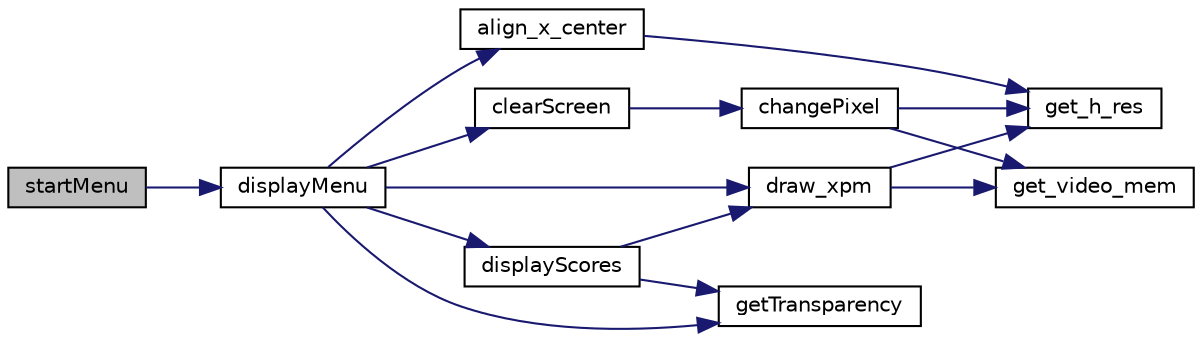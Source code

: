 digraph "startMenu"
{
 // INTERACTIVE_SVG=YES
 // LATEX_PDF_SIZE
  bgcolor="transparent";
  edge [fontname="Helvetica",fontsize="10",labelfontname="Helvetica",labelfontsize="10"];
  node [fontname="Helvetica",fontsize="10",shape=record];
  rankdir="LR";
  Node27 [label="startMenu",height=0.2,width=0.4,color="black", fillcolor="grey75", style="filled", fontcolor="black",tooltip="Initializes the menu images and data."];
  Node27 -> Node28 [color="midnightblue",fontsize="10",style="solid",fontname="Helvetica"];
  Node28 [label="displayMenu",height=0.2,width=0.4,color="black",URL="$group__menu.html#gaad9ed7a055a99883645739e4bfca0e5e",tooltip="Displays the menu on the screen."];
  Node28 -> Node29 [color="midnightblue",fontsize="10",style="solid",fontname="Helvetica"];
  Node29 [label="clearScreen",height=0.2,width=0.4,color="black",URL="$group__video.html#ga9d7e8af417b6d543da691e9c0e2f6f9f",tooltip="clear the whole screen"];
  Node29 -> Node30 [color="midnightblue",fontsize="10",style="solid",fontname="Helvetica"];
  Node30 [label="changePixel",height=0.2,width=0.4,color="black",URL="$group__video.html#gaad3b8372cfabe442562c9c5d6e4db348",tooltip="set pixel color to a position on the screen"];
  Node30 -> Node31 [color="midnightblue",fontsize="10",style="solid",fontname="Helvetica"];
  Node31 [label="get_h_res",height=0.2,width=0.4,color="black",URL="$group__video.html#ga3456b8539e4326dd13cbfc4f81b609f1",tooltip=" "];
  Node30 -> Node32 [color="midnightblue",fontsize="10",style="solid",fontname="Helvetica"];
  Node32 [label="get_video_mem",height=0.2,width=0.4,color="black",URL="$group__video.html#ga1d04069f4e8b1556a7a1ed2cd95bfdea",tooltip=" "];
  Node28 -> Node33 [color="midnightblue",fontsize="10",style="solid",fontname="Helvetica"];
  Node33 [label="align_x_center",height=0.2,width=0.4,color="black",URL="$group__xpm.html#ga7b37b2adae7cdc46c3092db82641ba9a",tooltip="aligns an image by the center horizontally"];
  Node33 -> Node31 [color="midnightblue",fontsize="10",style="solid",fontname="Helvetica"];
  Node28 -> Node34 [color="midnightblue",fontsize="10",style="solid",fontname="Helvetica"];
  Node34 [label="draw_xpm",height=0.2,width=0.4,color="black",URL="$group__xpm.html#ga92528cf77a6ddfa6a4844c50896600a7",tooltip="draws xpm to a postion on the screen"];
  Node34 -> Node31 [color="midnightblue",fontsize="10",style="solid",fontname="Helvetica"];
  Node34 -> Node32 [color="midnightblue",fontsize="10",style="solid",fontname="Helvetica"];
  Node28 -> Node35 [color="midnightblue",fontsize="10",style="solid",fontname="Helvetica"];
  Node35 [label="getTransparency",height=0.2,width=0.4,color="black",URL="$group__xpm.html#ga17ee83c00b60b303af02d92b1ad8c64f",tooltip="returns the value of the transparent color"];
  Node28 -> Node36 [color="midnightblue",fontsize="10",style="solid",fontname="Helvetica"];
  Node36 [label="displayScores",height=0.2,width=0.4,color="black",URL="$group__menu.html#ga4e67dd36352ce9409d1994cad2553089",tooltip="Displays the scores on the screen."];
  Node36 -> Node34 [color="midnightblue",fontsize="10",style="solid",fontname="Helvetica"];
  Node36 -> Node35 [color="midnightblue",fontsize="10",style="solid",fontname="Helvetica"];
}
